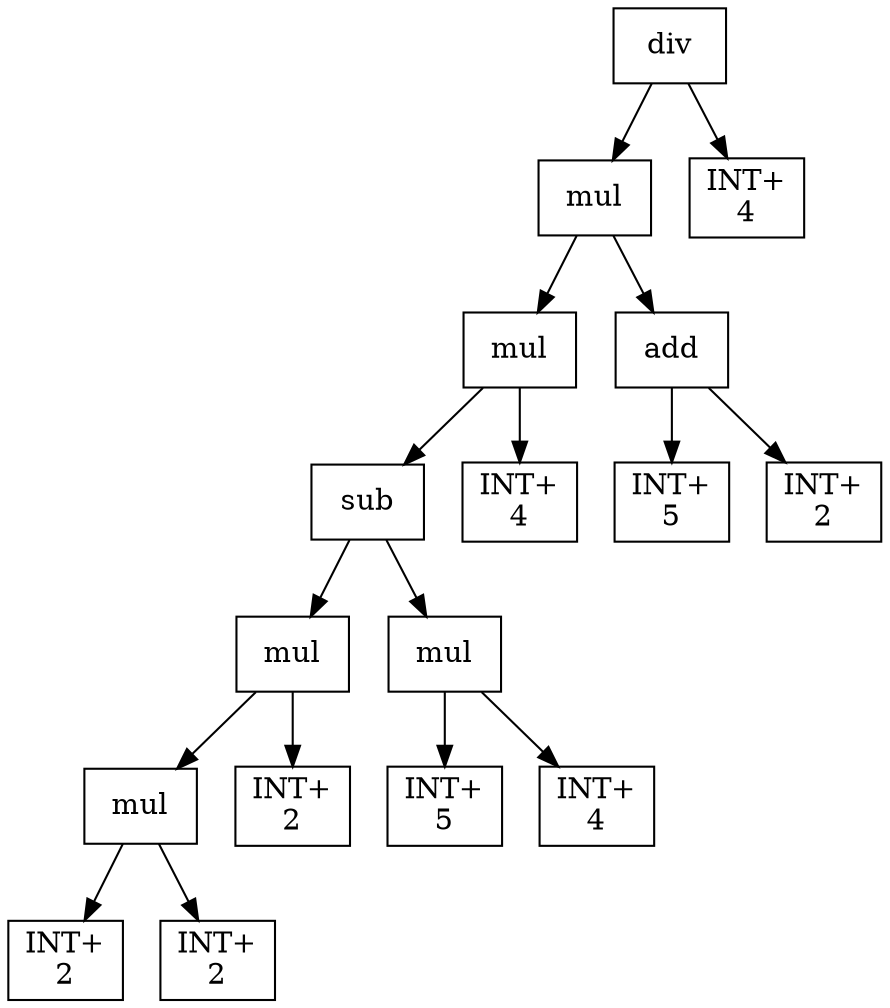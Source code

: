 digraph expr {
  node [shape=box];
  n1 [label="div"];
  n2 [label="mul"];
  n3 [label="mul"];
  n4 [label="sub"];
  n5 [label="mul"];
  n6 [label="mul"];
  n7 [label="INT+\n2"];
  n8 [label="INT+\n2"];
  n6 -> n7;
  n6 -> n8;
  n9 [label="INT+\n2"];
  n5 -> n6;
  n5 -> n9;
  n10 [label="mul"];
  n11 [label="INT+\n5"];
  n12 [label="INT+\n4"];
  n10 -> n11;
  n10 -> n12;
  n4 -> n5;
  n4 -> n10;
  n13 [label="INT+\n4"];
  n3 -> n4;
  n3 -> n13;
  n14 [label="add"];
  n15 [label="INT+\n5"];
  n16 [label="INT+\n2"];
  n14 -> n15;
  n14 -> n16;
  n2 -> n3;
  n2 -> n14;
  n17 [label="INT+\n4"];
  n1 -> n2;
  n1 -> n17;
}